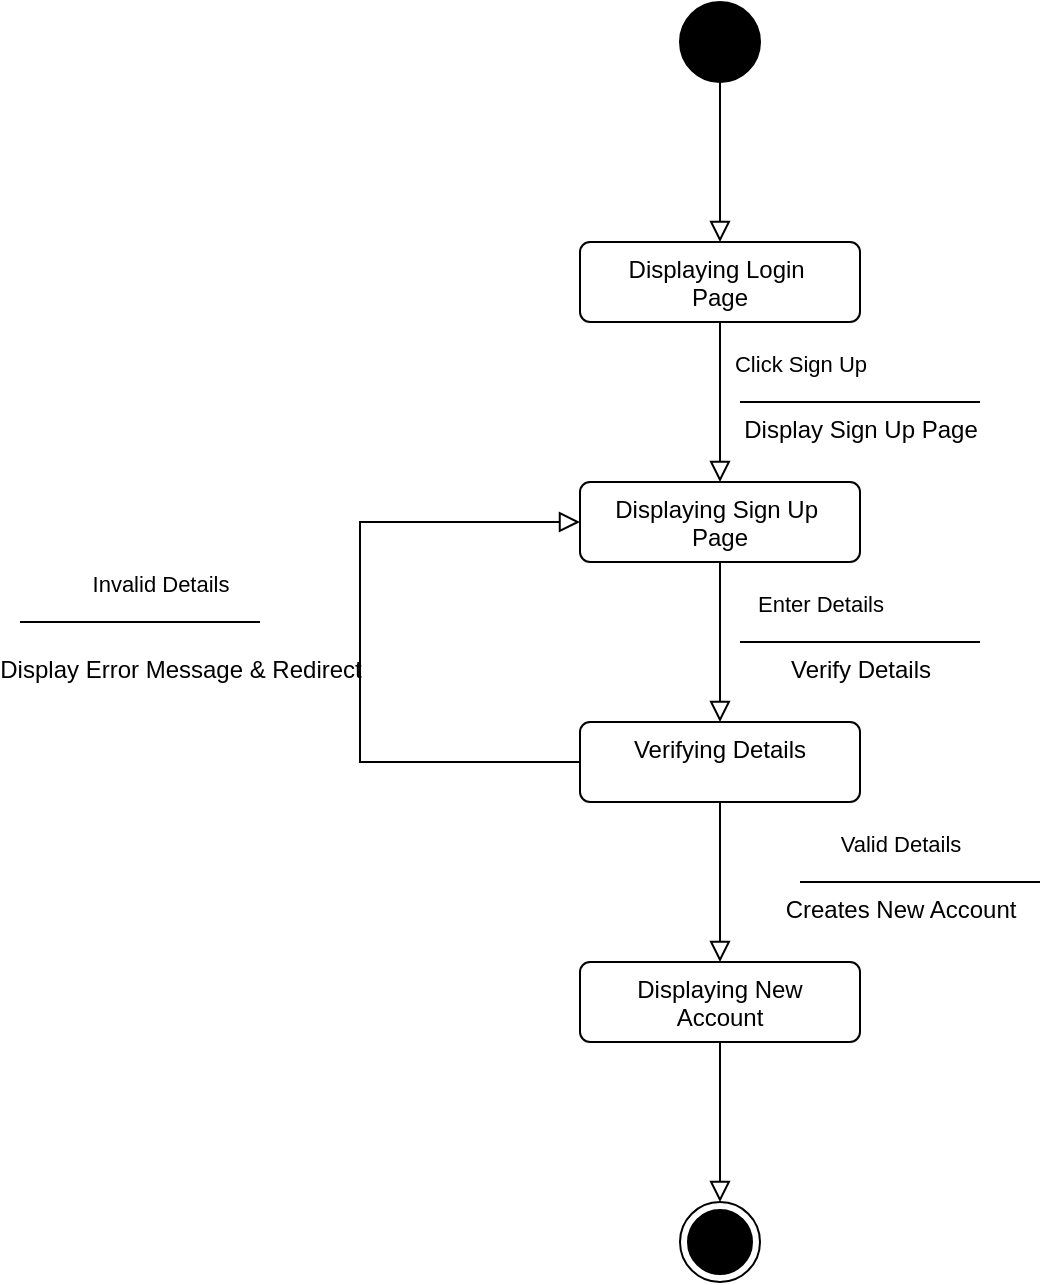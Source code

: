<mxfile version="24.7.6">
  <diagram name="Page-1" id="p_SpyRIMWHY703gRN2rd">
    <mxGraphModel dx="880" dy="468" grid="1" gridSize="10" guides="1" tooltips="1" connect="1" arrows="1" fold="1" page="1" pageScale="1" pageWidth="4681" pageHeight="3300" math="0" shadow="0">
      <root>
        <mxCell id="0" />
        <mxCell id="1" parent="0" />
        <mxCell id="AUGIfH160h2Vz6jbnBzo-1" value="" style="ellipse;fillColor=strokeColor;html=1;" parent="1" vertex="1">
          <mxGeometry x="440" width="40" height="40" as="geometry" />
        </mxCell>
        <mxCell id="AUGIfH160h2Vz6jbnBzo-2" value="" style="endArrow=block;html=1;rounded=0;align=center;verticalAlign=bottom;endFill=0;labelBackgroundColor=none;endSize=8;exitX=0.5;exitY=1;exitDx=0;exitDy=0;" parent="1" source="AUGIfH160h2Vz6jbnBzo-1" edge="1">
          <mxGeometry relative="1" as="geometry">
            <mxPoint x="370" y="250" as="sourcePoint" />
            <mxPoint x="460" y="120" as="targetPoint" />
          </mxGeometry>
        </mxCell>
        <mxCell id="AUGIfH160h2Vz6jbnBzo-3" value="" style="resizable=0;html=1;align=center;verticalAlign=top;labelBackgroundColor=none;" parent="AUGIfH160h2Vz6jbnBzo-2" connectable="0" vertex="1">
          <mxGeometry relative="1" as="geometry" />
        </mxCell>
        <mxCell id="AUGIfH160h2Vz6jbnBzo-6" value="Click Sign Up" style="endArrow=block;html=1;rounded=0;align=center;verticalAlign=bottom;endFill=0;labelBackgroundColor=none;endSize=8;exitX=0.5;exitY=1;exitDx=0;exitDy=0;" parent="1" source="AUGIfH160h2Vz6jbnBzo-11" edge="1">
          <mxGeometry x="-0.25" y="40" relative="1" as="geometry">
            <mxPoint x="460" y="170" as="sourcePoint" />
            <mxPoint x="460" y="240" as="targetPoint" />
            <mxPoint as="offset" />
          </mxGeometry>
        </mxCell>
        <mxCell id="AUGIfH160h2Vz6jbnBzo-7" value="Display Sign Up Page" style="resizable=0;html=1;align=center;verticalAlign=top;labelBackgroundColor=none;" parent="AUGIfH160h2Vz6jbnBzo-6" connectable="0" vertex="1">
          <mxGeometry relative="1" as="geometry">
            <mxPoint x="70" as="offset" />
          </mxGeometry>
        </mxCell>
        <mxCell id="AUGIfH160h2Vz6jbnBzo-8" value="Displaying Sign Up&amp;nbsp;&lt;div&gt;Page&lt;/div&gt;" style="html=1;align=center;verticalAlign=top;rounded=1;absoluteArcSize=1;arcSize=10;dashed=0;whiteSpace=wrap;" parent="1" vertex="1">
          <mxGeometry x="390" y="240" width="140" height="40" as="geometry" />
        </mxCell>
        <mxCell id="AUGIfH160h2Vz6jbnBzo-11" value="Displaying Login&amp;nbsp;&lt;div&gt;Page&lt;/div&gt;" style="html=1;align=center;verticalAlign=top;rounded=1;absoluteArcSize=1;arcSize=10;dashed=0;whiteSpace=wrap;" parent="1" vertex="1">
          <mxGeometry x="390" y="120" width="140" height="40" as="geometry" />
        </mxCell>
        <mxCell id="AUGIfH160h2Vz6jbnBzo-12" value="Enter Details" style="endArrow=block;html=1;rounded=0;align=center;verticalAlign=bottom;endFill=0;labelBackgroundColor=none;endSize=8;exitX=0.5;exitY=1;exitDx=0;exitDy=0;" parent="1" source="AUGIfH160h2Vz6jbnBzo-8" edge="1">
          <mxGeometry x="-0.25" y="50" relative="1" as="geometry">
            <mxPoint x="410" y="370" as="sourcePoint" />
            <mxPoint x="460" y="360" as="targetPoint" />
            <mxPoint as="offset" />
          </mxGeometry>
        </mxCell>
        <mxCell id="AUGIfH160h2Vz6jbnBzo-13" value="Verify Details" style="resizable=0;html=1;align=center;verticalAlign=top;labelBackgroundColor=none;" parent="AUGIfH160h2Vz6jbnBzo-12" connectable="0" vertex="1">
          <mxGeometry relative="1" as="geometry">
            <mxPoint x="70" as="offset" />
          </mxGeometry>
        </mxCell>
        <mxCell id="AUGIfH160h2Vz6jbnBzo-14" value="Verifying Details" style="html=1;align=center;verticalAlign=top;rounded=1;absoluteArcSize=1;arcSize=10;dashed=0;whiteSpace=wrap;" parent="1" vertex="1">
          <mxGeometry x="390" y="360" width="140" height="40" as="geometry" />
        </mxCell>
        <mxCell id="AUGIfH160h2Vz6jbnBzo-15" value="Valid Details" style="endArrow=block;html=1;rounded=0;align=center;verticalAlign=bottom;endFill=0;labelBackgroundColor=none;endSize=8;exitX=0.5;exitY=1;exitDx=0;exitDy=0;" parent="1" source="AUGIfH160h2Vz6jbnBzo-14" edge="1">
          <mxGeometry x="-0.25" y="90" relative="1" as="geometry">
            <mxPoint x="490" y="450" as="sourcePoint" />
            <mxPoint x="460" y="480" as="targetPoint" />
            <mxPoint as="offset" />
          </mxGeometry>
        </mxCell>
        <mxCell id="AUGIfH160h2Vz6jbnBzo-16" value="Creates New Account" style="resizable=0;html=1;align=center;verticalAlign=top;labelBackgroundColor=none;" parent="AUGIfH160h2Vz6jbnBzo-15" connectable="0" vertex="1">
          <mxGeometry relative="1" as="geometry">
            <mxPoint x="90" as="offset" />
          </mxGeometry>
        </mxCell>
        <mxCell id="AUGIfH160h2Vz6jbnBzo-17" value="Displaying New&lt;br&gt;Account" style="html=1;align=center;verticalAlign=top;rounded=1;absoluteArcSize=1;arcSize=10;dashed=0;whiteSpace=wrap;" parent="1" vertex="1">
          <mxGeometry x="390" y="480" width="140" height="40" as="geometry" />
        </mxCell>
        <mxCell id="poTTlPZ59TlT436VeaZ5-3" value="" style="endArrow=none;html=1;endSize=12;startArrow=none;startSize=14;startFill=0;edgeStyle=orthogonalEdgeStyle;align=center;verticalAlign=bottom;endFill=0;rounded=0;" edge="1" parent="1">
          <mxGeometry y="3" relative="1" as="geometry">
            <mxPoint x="110" y="310" as="sourcePoint" />
            <mxPoint x="230" y="310" as="targetPoint" />
          </mxGeometry>
        </mxCell>
        <mxCell id="poTTlPZ59TlT436VeaZ5-4" value="" style="endArrow=none;html=1;endSize=12;startArrow=none;startSize=14;startFill=0;edgeStyle=orthogonalEdgeStyle;align=center;verticalAlign=bottom;endFill=0;rounded=0;" edge="1" parent="1">
          <mxGeometry y="3" relative="1" as="geometry">
            <mxPoint x="500" y="440" as="sourcePoint" />
            <mxPoint x="620" y="440" as="targetPoint" />
          </mxGeometry>
        </mxCell>
        <mxCell id="poTTlPZ59TlT436VeaZ5-5" value="" style="endArrow=none;html=1;endSize=12;startArrow=none;startSize=14;startFill=0;edgeStyle=orthogonalEdgeStyle;align=center;verticalAlign=bottom;endFill=0;rounded=0;" edge="1" parent="1">
          <mxGeometry y="3" relative="1" as="geometry">
            <mxPoint x="470" y="320" as="sourcePoint" />
            <mxPoint x="590" y="320" as="targetPoint" />
          </mxGeometry>
        </mxCell>
        <mxCell id="poTTlPZ59TlT436VeaZ5-6" value="" style="endArrow=none;html=1;endSize=12;startArrow=none;startSize=14;startFill=0;edgeStyle=orthogonalEdgeStyle;align=center;verticalAlign=bottom;endFill=0;rounded=0;" edge="1" parent="1">
          <mxGeometry y="3" relative="1" as="geometry">
            <mxPoint x="470" y="200" as="sourcePoint" />
            <mxPoint x="590" y="200" as="targetPoint" />
          </mxGeometry>
        </mxCell>
        <mxCell id="poTTlPZ59TlT436VeaZ5-7" value="" style="endArrow=block;html=1;rounded=0;align=center;verticalAlign=bottom;endFill=0;labelBackgroundColor=none;endSize=8;exitX=0.5;exitY=1;exitDx=0;exitDy=0;" edge="1" parent="1" source="AUGIfH160h2Vz6jbnBzo-17">
          <mxGeometry relative="1" as="geometry">
            <mxPoint x="400" y="610" as="sourcePoint" />
            <mxPoint x="460" y="600" as="targetPoint" />
          </mxGeometry>
        </mxCell>
        <mxCell id="poTTlPZ59TlT436VeaZ5-8" value="" style="resizable=0;html=1;align=center;verticalAlign=top;labelBackgroundColor=none;" connectable="0" vertex="1" parent="poTTlPZ59TlT436VeaZ5-7">
          <mxGeometry relative="1" as="geometry" />
        </mxCell>
        <mxCell id="poTTlPZ59TlT436VeaZ5-10" value="" style="ellipse;html=1;shape=endState;fillColor=strokeColor;" vertex="1" parent="1">
          <mxGeometry x="440" y="600" width="40" height="40" as="geometry" />
        </mxCell>
        <mxCell id="poTTlPZ59TlT436VeaZ5-12" value="Invalid Details" style="endArrow=block;html=1;rounded=0;align=center;verticalAlign=bottom;endFill=0;labelBackgroundColor=none;endSize=8;exitX=0;exitY=0.5;exitDx=0;exitDy=0;entryX=0;entryY=0.5;entryDx=0;entryDy=0;" edge="1" parent="1" source="AUGIfH160h2Vz6jbnBzo-14" target="AUGIfH160h2Vz6jbnBzo-8">
          <mxGeometry x="0.118" y="100" relative="1" as="geometry">
            <mxPoint x="130" y="350" as="sourcePoint" />
            <mxPoint x="280" y="240" as="targetPoint" />
            <Array as="points">
              <mxPoint x="280" y="380" />
              <mxPoint x="280" y="260" />
            </Array>
            <mxPoint as="offset" />
          </mxGeometry>
        </mxCell>
        <mxCell id="poTTlPZ59TlT436VeaZ5-13" value="Display Error Message &amp;amp; Redirect" style="resizable=0;html=1;align=center;verticalAlign=top;labelBackgroundColor=none;" connectable="0" vertex="1" parent="poTTlPZ59TlT436VeaZ5-12">
          <mxGeometry relative="1" as="geometry">
            <mxPoint x="-90" as="offset" />
          </mxGeometry>
        </mxCell>
      </root>
    </mxGraphModel>
  </diagram>
</mxfile>
